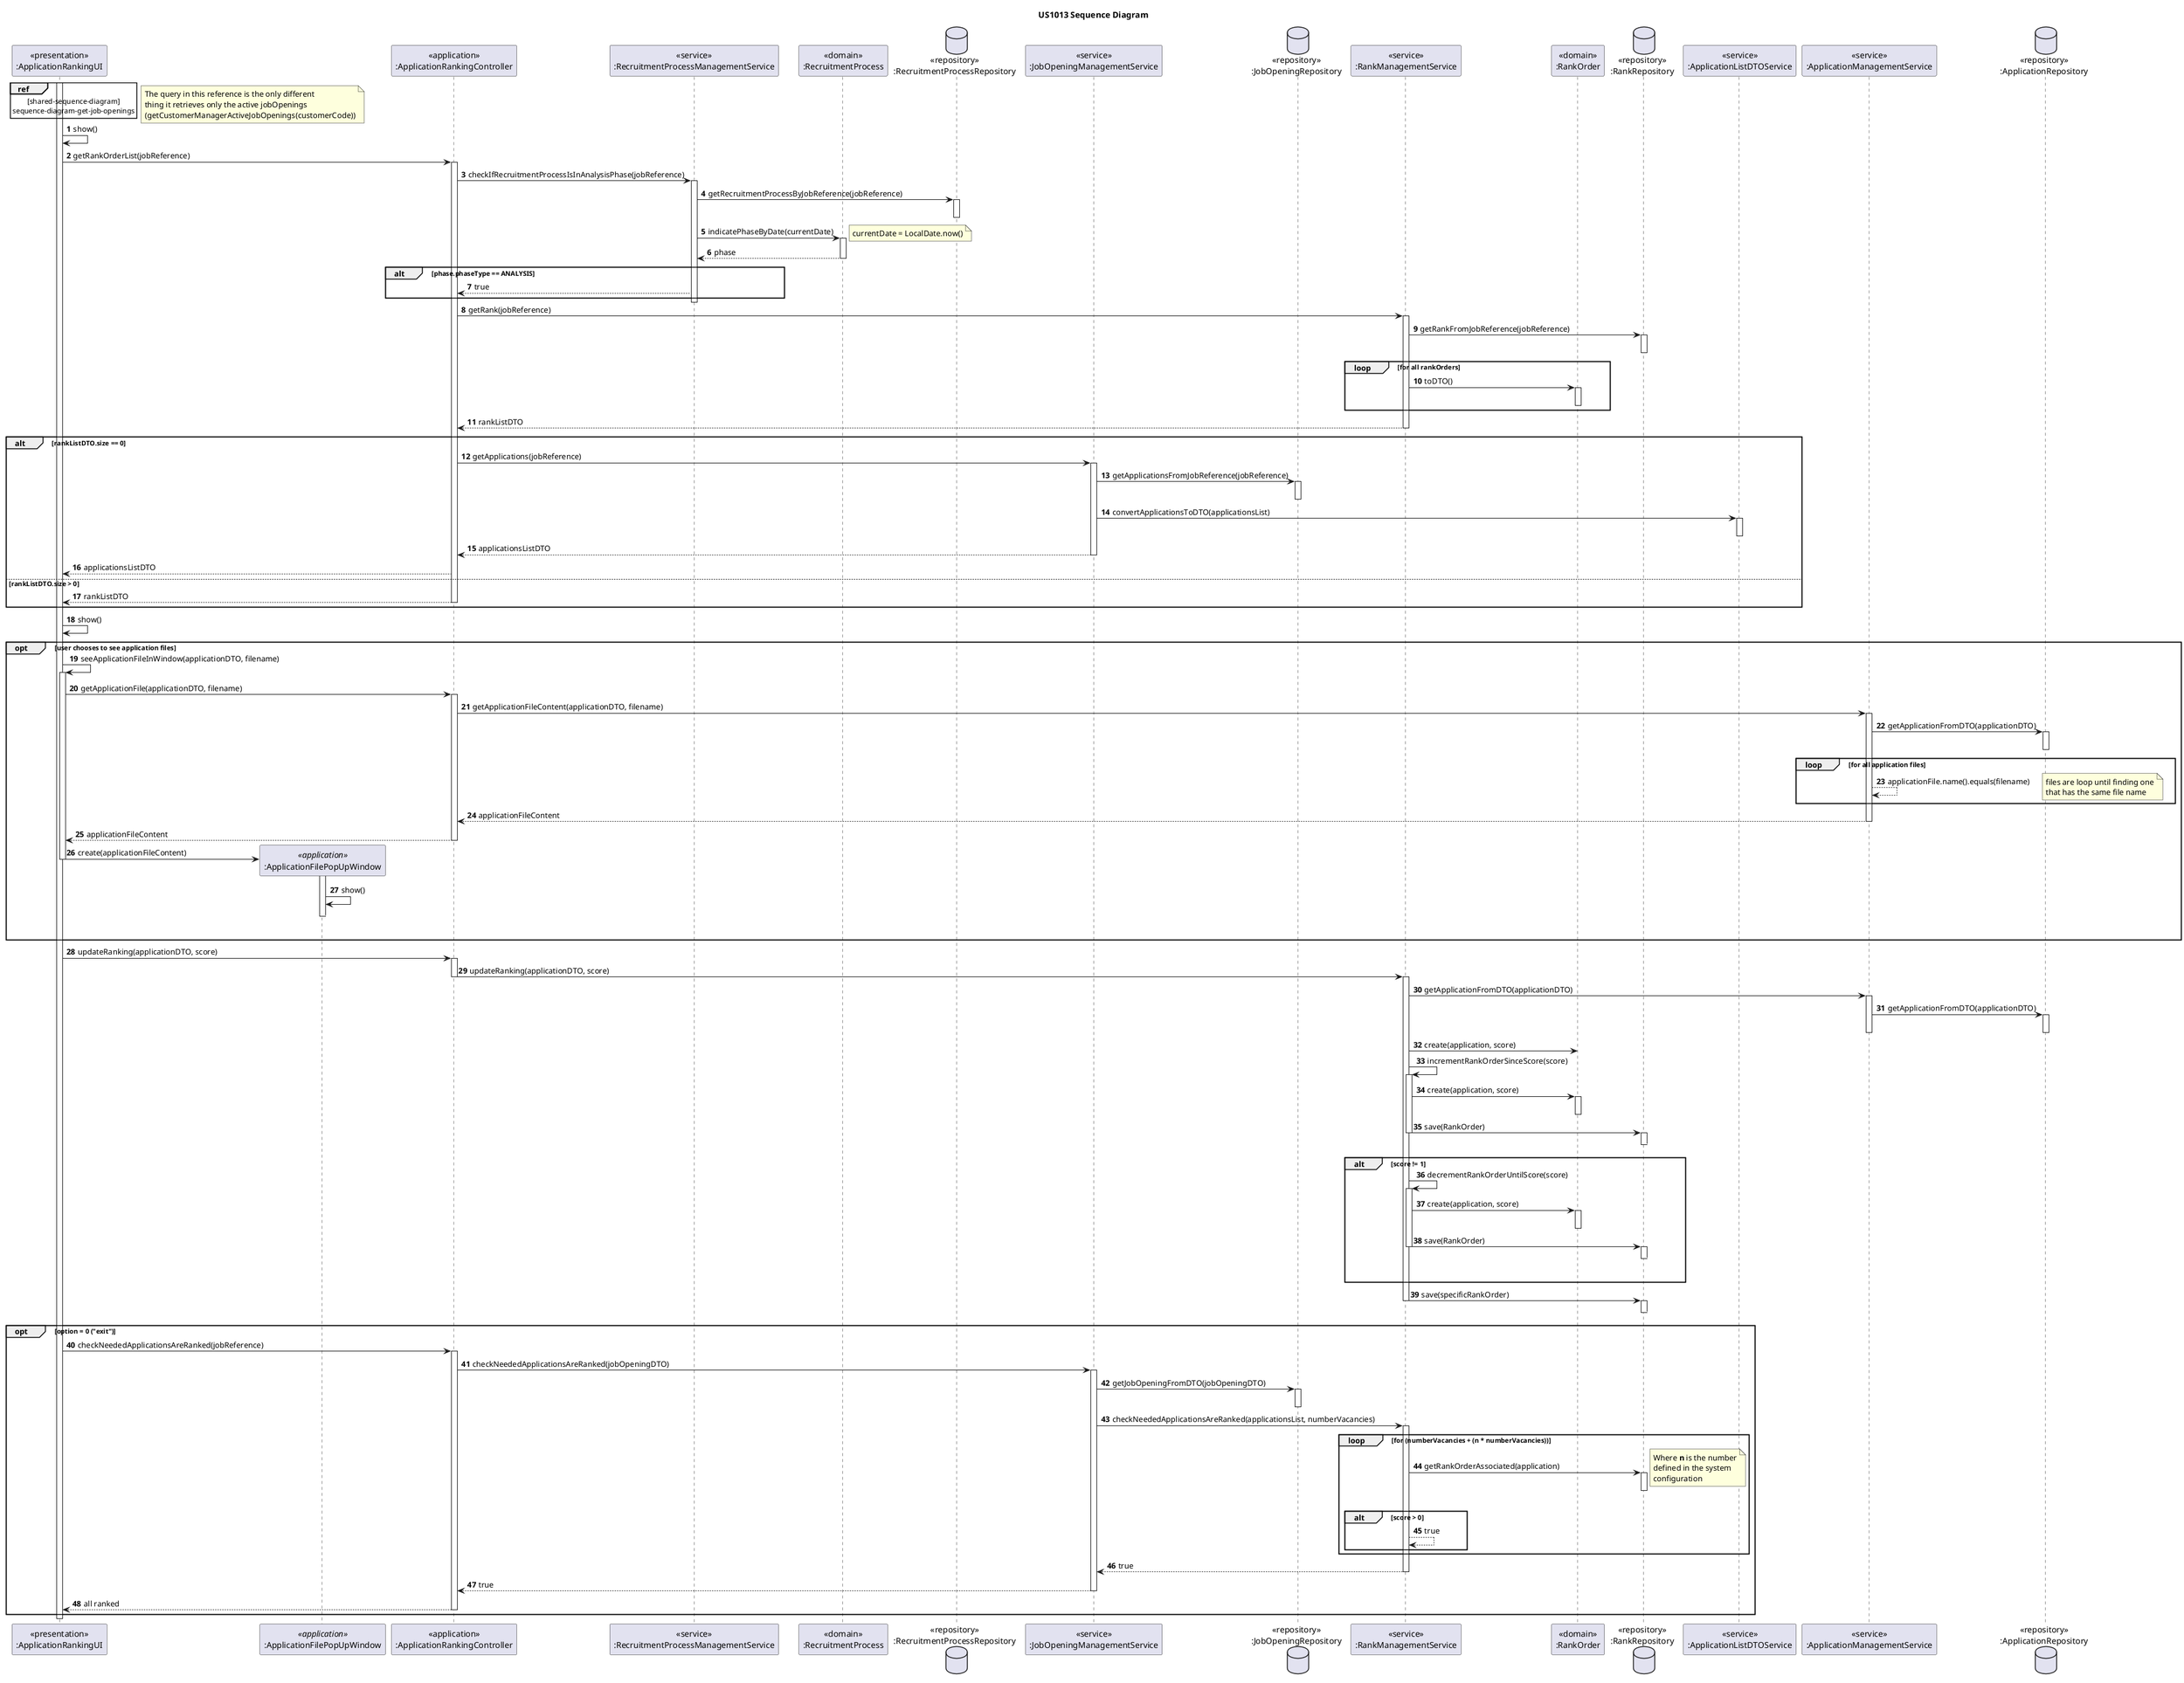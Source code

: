 @startuml

title US1013 Sequence Diagram

participant "<<presentation>>\n:ApplicationRankingUI" as UI
participant ":ApplicationFilePopUpWindow" as PopUp <<application>>
participant "<<application>>\n:ApplicationRankingController" as CTRL

participant "<<service>>\n:RecruitmentProcessManagementService" as RecruitSrv
participant "<<domain>>\n:RecruitmentProcess" as RecruitmentProcess
database "<<repository>>\n:RecruitmentProcessRepository" as RecruitmentProcessRepository

participant "<<service>>\n:JobOpeningManagementService" as JobSrv
database "<<repository>>\n:JobOpeningRepository" as JobOpeningRepository

participant "<<service>>\n:RankManagementService" as RankSrv
participant "<<domain>>\n:RankOrder" as RankOrder
database "<<repository>>\n:RankRepository" as RankRepository

participant "<<service>>\n:ApplicationListDTOService" as AppDTOSrv
participant "<<service>>\n:ApplicationManagementService" as AppSrv
database "<<repository>>\n:ApplicationRepository" as ApplicationRepository

autonumber

activate UI
'======= Get Job Openings of Customer =======
ref over UI
[shared-sequence-diagram]
sequence-diagram-get-job-openings
end ref
note right
The query in this reference is the only different
thing it retrieves only the active jobOpenings
(getCustomerManagerActiveJobOpenings(customerCode))
end note


UI -> UI : show()

'======= Check if Phase is Right =======

UI -> CTRL : getRankOrderList(jobReference)
activate CTRL

CTRL -> RecruitSrv : checkIfRecruitmentProcessIsInAnalysisPhase(jobReference)
activate RecruitSrv

RecruitSrv -> RecruitmentProcessRepository : getRecruitmentProcessByJobReference(jobReference)
activate RecruitmentProcessRepository
deactivate RecruitmentProcessRepository

RecruitSrv -> RecruitmentProcess : indicatePhaseByDate(currentDate)
note right
currentDate = LocalDate.now()
end note
activate RecruitmentProcess
RecruitmentProcess --> RecruitSrv : phase
deactivate RecruitmentProcess

alt phase.phaseType == ANALYSIS
RecruitSrv --> CTRL : true
end alt
deactivate RecruitSrv

'======= Get Rank Order/Applications =======
CTRL -> RankSrv : getRank(jobReference)
activate RankSrv

RankSrv -> RankRepository : getRankFromJobReference(jobReference)
activate RankRepository
deactivate RankRepository

loop for all rankOrders
    RankSrv -> RankOrder : toDTO()
    activate RankOrder
    deactivate RankOrder
end loop

RankSrv --> CTRL : rankListDTO
deactivate RankSrv

alt rankListDTO.size == 0
    CTRL -> JobSrv : getApplications(jobReference)
    activate JobSrv
        JobSrv -> JobOpeningRepository : getApplicationsFromJobReference(jobReference)
        activate JobOpeningRepository
        deactivate JobOpeningRepository

        JobSrv -> AppDTOSrv : convertApplicationsToDTO(applicationsList)
        activate AppDTOSrv
        deactivate AppDTOSrv

        JobSrv --> CTRL : applicationsListDTO
    deactivate JobSrv

    CTRL --> UI : applicationsListDTO

else rankListDTO.size > 0

    CTRL --> UI : rankListDTO
    deactivate CTRL
end alt

UI -> UI : show()

'======= Show Application Files =======
opt user chooses to see application files
UI -> UI : seeApplicationFileInWindow(applicationDTO, filename)
activate UI
UI -> CTRL : getApplicationFile(applicationDTO, filename)
activate CTRL

    CTRL -> AppSrv : getApplicationFileContent(applicationDTO, filename)
    activate AppSrv

        AppSrv -> ApplicationRepository : getApplicationFromDTO(applicationDTO)
        activate ApplicationRepository
        deactivate ApplicationRepository

        loop for all application files
            AppSrv --> AppSrv : applicationFile.name().equals(filename)
            note right
            files are loop until finding one
            that has the same file name
            end note
        end loop

        AppSrv --> CTRL : applicationFileContent
    deactivate AppSrv

    CTRL --> UI : applicationFileContent
    deactivate CTRL

    UI -> PopUp** : create(applicationFileContent)
    deactivate UI
    activate PopUp
        PopUp -> PopUp : show()
        autonumber stop
        PopUp -[#white]> PopUp
    deactivate PopUp
    |||
end opt

autonumber resume

'======= Update Application Rank =======
UI -> CTRL : updateRanking(applicationDTO, score)
activate CTRL

    CTRL -> RankSrv : updateRanking(applicationDTO, score)
    deactivate CTRL
    activate RankSrv

    RankSrv -> AppSrv : getApplicationFromDTO(applicationDTO)
    activate AppSrv

        AppSrv -> ApplicationRepository : getApplicationFromDTO(applicationDTO)
        activate ApplicationRepository
        deactivate ApplicationRepository

    deactivate AppSrv


    RankSrv -> RankOrder : create(application, score)

    RankSrv -> RankSrv : incrementRankOrderSinceScore(score)
    activate RankSrv

    RankSrv -> RankOrder : create(application, score)
    activate RankOrder
    deactivate RankOrder

    RankSrv -> RankRepository : save(RankOrder)
    deactivate RankSrv
    activate RankRepository
        autonumber stop
        RankRepository -[#white]> RankRepository
    deactivate RankRepository

    alt score != 1
autonumber resume
    RankSrv -> RankSrv : decrementRankOrderUntilScore(score)
    activate RankSrv

        RankSrv -> RankOrder : create(application, score)
        activate RankOrder
        deactivate RankOrder

        RankSrv -> RankRepository : save(RankOrder)
    deactivate RankSrv
    activate RankRepository
        autonumber stop
        RankRepository -[#white]> RankRepository
        |||
    deactivate RankRepository

    end alt

    autonumber resume
    RankSrv -> RankRepository : save(specificRankOrder)
    deactivate RankSrv
    activate RankRepository
        autonumber stop
        RankRepository -[#white]> RankRepository
    deactivate RankRepository

autonumber resume
'======= Exit - Check all Applications are Ranked =======
opt option = 0 ("exit")

UI -> CTRL : checkNeededApplicationsAreRanked(jobReference)
activate CTRL

    CTRL -> JobSrv : checkNeededApplicationsAreRanked(jobOpeningDTO)
    activate JobSrv

        JobSrv -> JobOpeningRepository : getJobOpeningFromDTO(jobOpeningDTO)
        activate JobOpeningRepository
        deactivate JobOpeningRepository

        JobSrv -> RankSrv : checkNeededApplicationsAreRanked(applicationsList, numberVacancies)
        activate RankSrv

            loop for (numberVacancies + (n * numberVacancies))
                RankSrv -> RankRepository : getRankOrderAssociated(application)
                 note right
                    Where **n** is the number
                    defined in the system
                    configuration
                end note
                activate RankRepository
                deactivate RankRepository

                alt score > 0
                    RankSrv --> RankSrv : true
                end alt

            end loop


           RankSrv --> JobSrv : true
        deactivate RankSrv

        JobSrv --> CTRL : true
    deactivate JobSrv

    CTRL --> UI : all ranked

deactivate CTRL

end opt

deactivate UI

@enduml